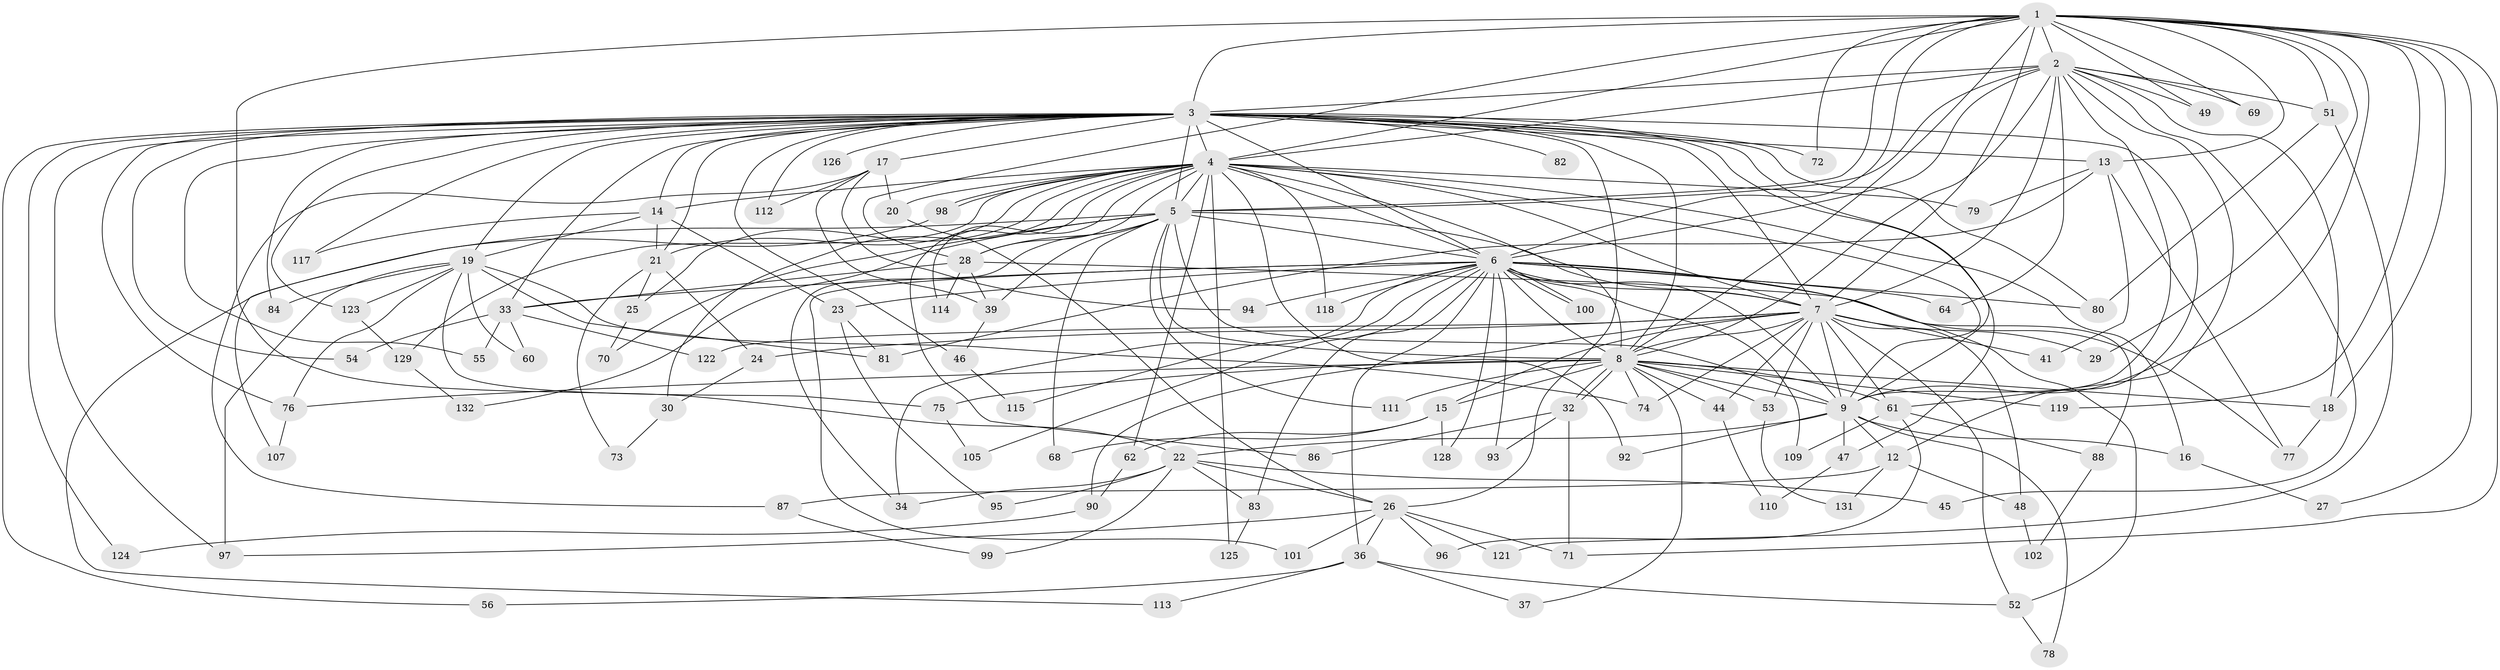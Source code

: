 // original degree distribution, {22: 0.015037593984962405, 17: 0.015037593984962405, 18: 0.015037593984962405, 28: 0.007518796992481203, 27: 0.007518796992481203, 23: 0.007518796992481203, 31: 0.007518796992481203, 5: 0.045112781954887216, 6: 0.03759398496240601, 3: 0.21804511278195488, 4: 0.07518796992481203, 7: 0.03007518796992481, 8: 0.007518796992481203, 2: 0.5112781954887218}
// Generated by graph-tools (version 1.1) at 2025/41/03/06/25 10:41:37]
// undirected, 105 vertices, 241 edges
graph export_dot {
graph [start="1"]
  node [color=gray90,style=filled];
  1 [super="+38"];
  2 [super="+43"];
  3 [super="+10"];
  4 [super="+108"];
  5 [super="+120"];
  6 [super="+11"];
  7 [super="+50"];
  8 [super="+58"];
  9 [super="+65"];
  12;
  13;
  14 [super="+106"];
  15 [super="+63"];
  16;
  17 [super="+89"];
  18 [super="+127"];
  19 [super="+40"];
  20;
  21 [super="+59"];
  22;
  23;
  24 [super="+35"];
  25;
  26 [super="+31"];
  27;
  28;
  29;
  30;
  32;
  33 [super="+42"];
  34 [super="+67"];
  36 [super="+57"];
  37;
  39;
  41;
  44;
  45;
  46;
  47;
  48;
  49;
  51;
  52;
  53;
  54;
  55;
  56;
  60;
  61 [super="+66"];
  62;
  64;
  68;
  69;
  70;
  71 [super="+116"];
  72;
  73;
  74 [super="+85"];
  75;
  76 [super="+91"];
  77 [super="+103"];
  78;
  79;
  80 [super="+104"];
  81 [super="+130"];
  82;
  83;
  84;
  86;
  87;
  88;
  90;
  92;
  93;
  94;
  95;
  96;
  97 [super="+133"];
  98;
  99;
  100;
  101;
  102;
  105;
  107;
  109;
  110;
  111;
  112;
  113;
  114;
  115;
  117;
  118;
  119;
  121;
  122;
  123;
  124;
  125;
  126;
  128;
  129;
  131;
  132;
  1 -- 2;
  1 -- 3 [weight=2];
  1 -- 4;
  1 -- 5;
  1 -- 6 [weight=2];
  1 -- 7;
  1 -- 8;
  1 -- 9;
  1 -- 13;
  1 -- 18;
  1 -- 22;
  1 -- 27;
  1 -- 29;
  1 -- 49;
  1 -- 51;
  1 -- 69;
  1 -- 72;
  1 -- 119;
  1 -- 28;
  1 -- 71;
  2 -- 3 [weight=2];
  2 -- 4;
  2 -- 5 [weight=2];
  2 -- 6;
  2 -- 7;
  2 -- 8;
  2 -- 9 [weight=2];
  2 -- 18;
  2 -- 45;
  2 -- 49;
  2 -- 51;
  2 -- 64;
  2 -- 69;
  2 -- 61;
  3 -- 4 [weight=2];
  3 -- 5 [weight=2];
  3 -- 6 [weight=2];
  3 -- 7 [weight=3];
  3 -- 8 [weight=3];
  3 -- 9 [weight=3];
  3 -- 12;
  3 -- 17 [weight=2];
  3 -- 21;
  3 -- 46;
  3 -- 47;
  3 -- 54;
  3 -- 56;
  3 -- 97;
  3 -- 124;
  3 -- 72;
  3 -- 13;
  3 -- 14;
  3 -- 82;
  3 -- 19 [weight=2];
  3 -- 84;
  3 -- 26;
  3 -- 112;
  3 -- 117;
  3 -- 55;
  3 -- 123;
  3 -- 126;
  3 -- 76;
  3 -- 80;
  3 -- 33;
  4 -- 5;
  4 -- 6 [weight=2];
  4 -- 7;
  4 -- 8;
  4 -- 9;
  4 -- 14;
  4 -- 16;
  4 -- 20;
  4 -- 21 [weight=2];
  4 -- 25;
  4 -- 28;
  4 -- 30;
  4 -- 62;
  4 -- 79;
  4 -- 86;
  4 -- 92;
  4 -- 98;
  4 -- 98;
  4 -- 114;
  4 -- 118;
  4 -- 125;
  4 -- 129;
  5 -- 6;
  5 -- 7;
  5 -- 8;
  5 -- 9;
  5 -- 28;
  5 -- 34;
  5 -- 39;
  5 -- 68;
  5 -- 70;
  5 -- 111;
  5 -- 113;
  5 -- 132;
  6 -- 7;
  6 -- 8;
  6 -- 9;
  6 -- 23;
  6 -- 33;
  6 -- 36;
  6 -- 52;
  6 -- 80;
  6 -- 83;
  6 -- 88;
  6 -- 93;
  6 -- 94;
  6 -- 100;
  6 -- 100;
  6 -- 109;
  6 -- 115;
  6 -- 118;
  6 -- 128;
  6 -- 34;
  6 -- 64;
  6 -- 101;
  6 -- 105;
  7 -- 8;
  7 -- 9;
  7 -- 15;
  7 -- 24 [weight=2];
  7 -- 29;
  7 -- 41;
  7 -- 44;
  7 -- 48;
  7 -- 52;
  7 -- 53;
  7 -- 61;
  7 -- 74;
  7 -- 90;
  7 -- 122;
  8 -- 9;
  8 -- 15 [weight=2];
  8 -- 32;
  8 -- 32;
  8 -- 37;
  8 -- 44;
  8 -- 53;
  8 -- 74;
  8 -- 75;
  8 -- 76;
  8 -- 111;
  8 -- 119;
  8 -- 61;
  8 -- 18;
  9 -- 12;
  9 -- 16;
  9 -- 22;
  9 -- 47;
  9 -- 78;
  9 -- 92;
  12 -- 48;
  12 -- 87;
  12 -- 131;
  13 -- 41;
  13 -- 77;
  13 -- 79;
  13 -- 81;
  14 -- 19;
  14 -- 23;
  14 -- 117;
  14 -- 21;
  15 -- 62;
  15 -- 68;
  15 -- 128;
  16 -- 27;
  17 -- 20;
  17 -- 87;
  17 -- 112;
  17 -- 94;
  17 -- 39;
  18 -- 77;
  19 -- 60;
  19 -- 75;
  19 -- 81;
  19 -- 84;
  19 -- 74;
  19 -- 123;
  19 -- 76;
  19 -- 97;
  20 -- 26;
  21 -- 24;
  21 -- 25;
  21 -- 73;
  22 -- 26;
  22 -- 34;
  22 -- 45;
  22 -- 83;
  22 -- 95;
  22 -- 99;
  23 -- 95;
  23 -- 81;
  24 -- 30;
  25 -- 70;
  26 -- 36;
  26 -- 96;
  26 -- 97;
  26 -- 121;
  26 -- 101;
  26 -- 71;
  28 -- 33;
  28 -- 39;
  28 -- 77;
  28 -- 114;
  30 -- 73;
  32 -- 71;
  32 -- 86;
  32 -- 93;
  33 -- 54;
  33 -- 55;
  33 -- 60;
  33 -- 122;
  36 -- 37;
  36 -- 56;
  36 -- 113;
  36 -- 52;
  39 -- 46;
  44 -- 110;
  46 -- 115;
  47 -- 110;
  48 -- 102;
  51 -- 80;
  51 -- 121;
  52 -- 78;
  53 -- 131;
  61 -- 88;
  61 -- 96;
  61 -- 109;
  62 -- 90;
  75 -- 105;
  76 -- 107;
  83 -- 125;
  87 -- 99;
  88 -- 102;
  90 -- 124;
  98 -- 107;
  123 -- 129;
  129 -- 132;
}

